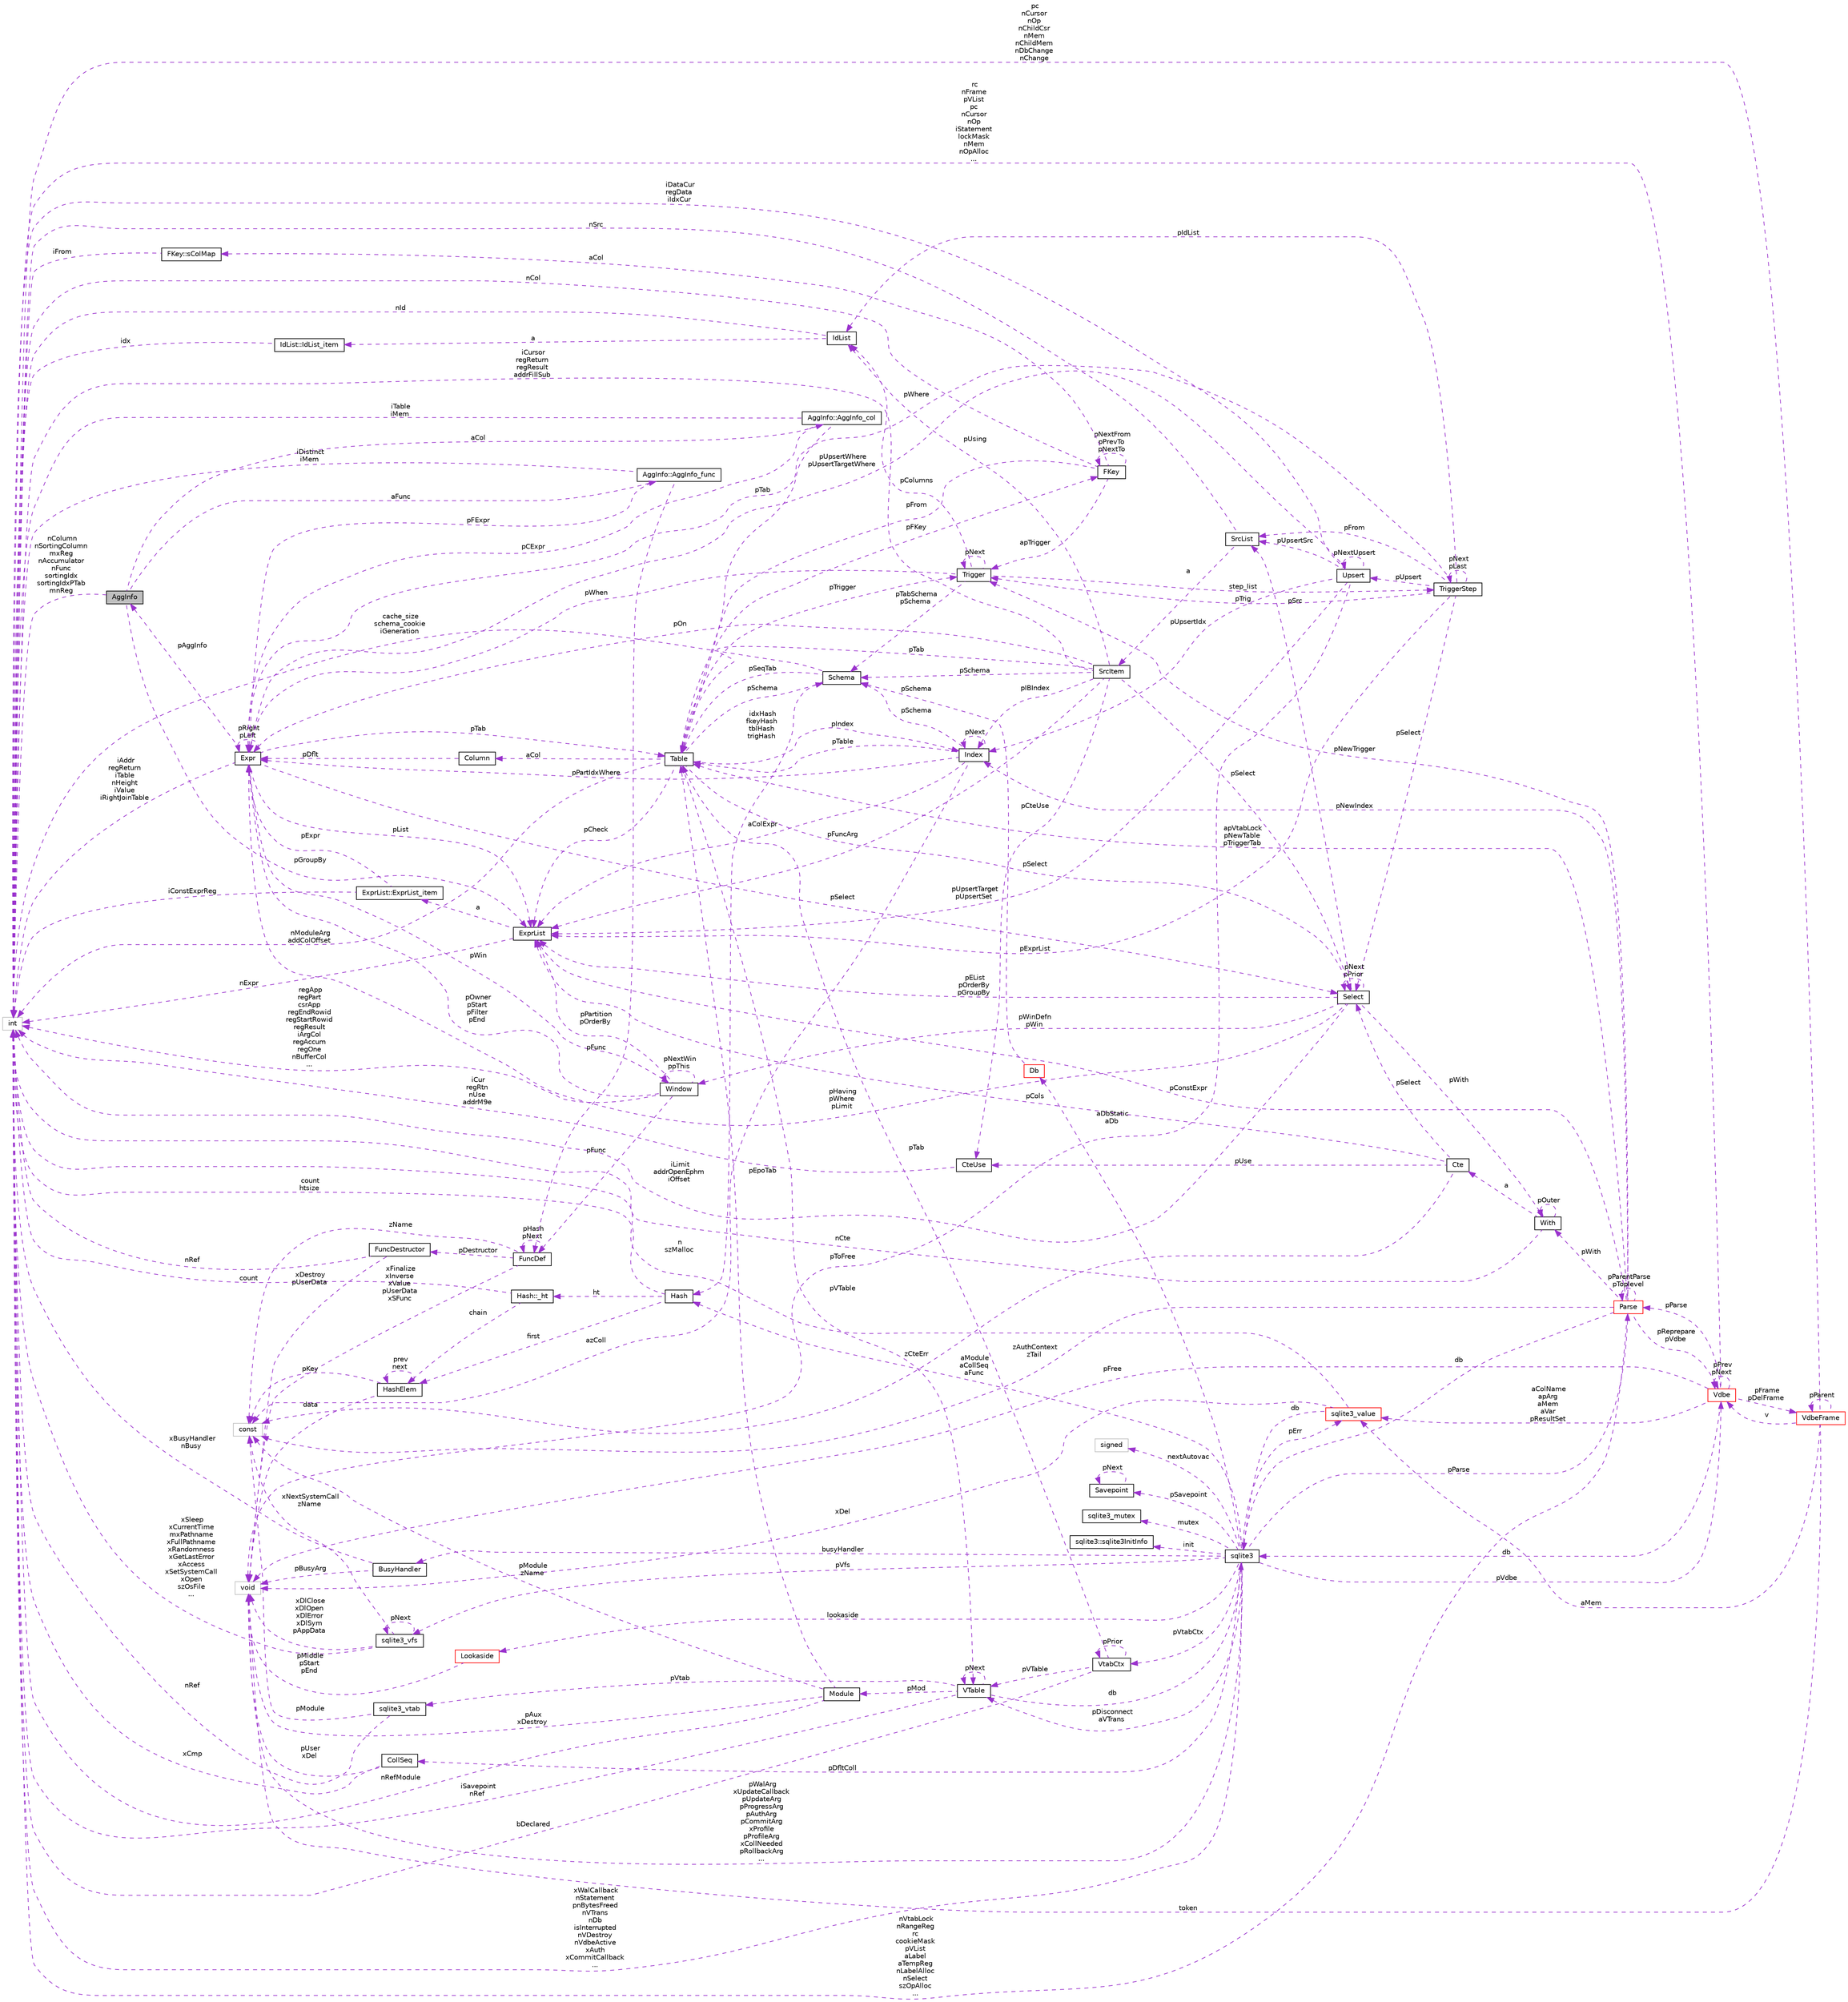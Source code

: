 digraph "AggInfo"
{
 // LATEX_PDF_SIZE
  edge [fontname="Helvetica",fontsize="10",labelfontname="Helvetica",labelfontsize="10"];
  node [fontname="Helvetica",fontsize="10",shape=record];
  rankdir="LR";
  Node1 [label="AggInfo",height=0.2,width=0.4,color="black", fillcolor="grey75", style="filled", fontcolor="black",tooltip=" "];
  Node2 -> Node1 [dir="back",color="darkorchid3",fontsize="10",style="dashed",label=" aCol" ];
  Node2 [label="AggInfo::AggInfo_col",height=0.2,width=0.4,color="black", fillcolor="white", style="filled",URL="$structAggInfo_1_1AggInfo__col.html",tooltip=" "];
  Node3 -> Node2 [dir="back",color="darkorchid3",fontsize="10",style="dashed",label=" pCExpr" ];
  Node3 [label="Expr",height=0.2,width=0.4,color="black", fillcolor="white", style="filled",URL="$structExpr.html",tooltip=" "];
  Node1 -> Node3 [dir="back",color="darkorchid3",fontsize="10",style="dashed",label=" pAggInfo" ];
  Node3 -> Node3 [dir="back",color="darkorchid3",fontsize="10",style="dashed",label=" pRight\npLeft" ];
  Node4 -> Node3 [dir="back",color="darkorchid3",fontsize="10",style="dashed",label=" iAddr\nregReturn\niTable\nnHeight\niValue\niRightJoinTable" ];
  Node4 [label="int",height=0.2,width=0.4,color="grey75", fillcolor="white", style="filled",tooltip=" "];
  Node5 -> Node3 [dir="back",color="darkorchid3",fontsize="10",style="dashed",label=" pTab" ];
  Node5 [label="Table",height=0.2,width=0.4,color="black", fillcolor="white", style="filled",URL="$structTable.html",tooltip=" "];
  Node6 -> Node5 [dir="back",color="darkorchid3",fontsize="10",style="dashed",label=" pSchema" ];
  Node6 [label="Schema",height=0.2,width=0.4,color="black", fillcolor="white", style="filled",URL="$structSchema.html",tooltip=" "];
  Node4 -> Node6 [dir="back",color="darkorchid3",fontsize="10",style="dashed",label=" cache_size\nschema_cookie\niGeneration" ];
  Node5 -> Node6 [dir="back",color="darkorchid3",fontsize="10",style="dashed",label=" pSeqTab" ];
  Node7 -> Node6 [dir="back",color="darkorchid3",fontsize="10",style="dashed",label=" idxHash\nfkeyHash\ntblHash\ntrigHash" ];
  Node7 [label="Hash",height=0.2,width=0.4,color="black", fillcolor="white", style="filled",URL="$structHash.html",tooltip=" "];
  Node8 -> Node7 [dir="back",color="darkorchid3",fontsize="10",style="dashed",label=" ht" ];
  Node8 [label="Hash::_ht",height=0.2,width=0.4,color="black", fillcolor="white", style="filled",URL="$structHash_1_1__ht.html",tooltip=" "];
  Node4 -> Node8 [dir="back",color="darkorchid3",fontsize="10",style="dashed",label=" count" ];
  Node9 -> Node8 [dir="back",color="darkorchid3",fontsize="10",style="dashed",label=" chain" ];
  Node9 [label="HashElem",height=0.2,width=0.4,color="black", fillcolor="white", style="filled",URL="$structHashElem.html",tooltip=" "];
  Node10 -> Node9 [dir="back",color="darkorchid3",fontsize="10",style="dashed",label=" data" ];
  Node10 [label="void",height=0.2,width=0.4,color="grey75", fillcolor="white", style="filled",tooltip=" "];
  Node9 -> Node9 [dir="back",color="darkorchid3",fontsize="10",style="dashed",label=" prev\nnext" ];
  Node11 -> Node9 [dir="back",color="darkorchid3",fontsize="10",style="dashed",label=" pKey" ];
  Node11 [label="const",height=0.2,width=0.4,color="grey75", fillcolor="white", style="filled",tooltip=" "];
  Node4 -> Node7 [dir="back",color="darkorchid3",fontsize="10",style="dashed",label=" count\nhtsize" ];
  Node9 -> Node7 [dir="back",color="darkorchid3",fontsize="10",style="dashed",label=" first" ];
  Node12 -> Node5 [dir="back",color="darkorchid3",fontsize="10",style="dashed",label=" aCol" ];
  Node12 [label="Column",height=0.2,width=0.4,color="black", fillcolor="white", style="filled",URL="$structColumn.html",tooltip=" "];
  Node3 -> Node12 [dir="back",color="darkorchid3",fontsize="10",style="dashed",label=" pDflt" ];
  Node13 -> Node5 [dir="back",color="darkorchid3",fontsize="10",style="dashed",label=" pFKey" ];
  Node13 [label="FKey",height=0.2,width=0.4,color="black", fillcolor="white", style="filled",URL="$structFKey.html",tooltip=" "];
  Node14 -> Node13 [dir="back",color="darkorchid3",fontsize="10",style="dashed",label=" aCol" ];
  Node14 [label="FKey::sColMap",height=0.2,width=0.4,color="black", fillcolor="white", style="filled",URL="$structFKey_1_1sColMap.html",tooltip=" "];
  Node4 -> Node14 [dir="back",color="darkorchid3",fontsize="10",style="dashed",label=" iFrom" ];
  Node13 -> Node13 [dir="back",color="darkorchid3",fontsize="10",style="dashed",label=" pNextFrom\npPrevTo\npNextTo" ];
  Node4 -> Node13 [dir="back",color="darkorchid3",fontsize="10",style="dashed",label=" nCol" ];
  Node5 -> Node13 [dir="back",color="darkorchid3",fontsize="10",style="dashed",label=" pFrom" ];
  Node15 -> Node13 [dir="back",color="darkorchid3",fontsize="10",style="dashed",label=" apTrigger" ];
  Node15 [label="Trigger",height=0.2,width=0.4,color="black", fillcolor="white", style="filled",URL="$structTrigger.html",tooltip=" "];
  Node16 -> Node15 [dir="back",color="darkorchid3",fontsize="10",style="dashed",label=" step_list" ];
  Node16 [label="TriggerStep",height=0.2,width=0.4,color="black", fillcolor="white", style="filled",URL="$structTriggerStep.html",tooltip=" "];
  Node16 -> Node16 [dir="back",color="darkorchid3",fontsize="10",style="dashed",label=" pNext\npLast" ];
  Node3 -> Node16 [dir="back",color="darkorchid3",fontsize="10",style="dashed",label=" pWhere" ];
  Node17 -> Node16 [dir="back",color="darkorchid3",fontsize="10",style="dashed",label=" pIdList" ];
  Node17 [label="IdList",height=0.2,width=0.4,color="black", fillcolor="white", style="filled",URL="$structIdList.html",tooltip=" "];
  Node18 -> Node17 [dir="back",color="darkorchid3",fontsize="10",style="dashed",label=" a" ];
  Node18 [label="IdList::IdList_item",height=0.2,width=0.4,color="black", fillcolor="white", style="filled",URL="$structIdList_1_1IdList__item.html",tooltip=" "];
  Node4 -> Node18 [dir="back",color="darkorchid3",fontsize="10",style="dashed",label=" idx" ];
  Node4 -> Node17 [dir="back",color="darkorchid3",fontsize="10",style="dashed",label=" nId" ];
  Node19 -> Node16 [dir="back",color="darkorchid3",fontsize="10",style="dashed",label=" pSelect" ];
  Node19 [label="Select",height=0.2,width=0.4,color="black", fillcolor="white", style="filled",URL="$structSelect.html",tooltip=" "];
  Node3 -> Node19 [dir="back",color="darkorchid3",fontsize="10",style="dashed",label=" pHaving\npWhere\npLimit" ];
  Node20 -> Node19 [dir="back",color="darkorchid3",fontsize="10",style="dashed",label=" pWith" ];
  Node20 [label="With",height=0.2,width=0.4,color="black", fillcolor="white", style="filled",URL="$structWith.html",tooltip=" "];
  Node21 -> Node20 [dir="back",color="darkorchid3",fontsize="10",style="dashed",label=" a" ];
  Node21 [label="Cte",height=0.2,width=0.4,color="black", fillcolor="white", style="filled",URL="$structCte.html",tooltip=" "];
  Node22 -> Node21 [dir="back",color="darkorchid3",fontsize="10",style="dashed",label=" pUse" ];
  Node22 [label="CteUse",height=0.2,width=0.4,color="black", fillcolor="white", style="filled",URL="$structCteUse.html",tooltip=" "];
  Node4 -> Node22 [dir="back",color="darkorchid3",fontsize="10",style="dashed",label=" iCur\nregRtn\nnUse\naddrM9e" ];
  Node19 -> Node21 [dir="back",color="darkorchid3",fontsize="10",style="dashed",label=" pSelect" ];
  Node11 -> Node21 [dir="back",color="darkorchid3",fontsize="10",style="dashed",label=" zCteErr" ];
  Node23 -> Node21 [dir="back",color="darkorchid3",fontsize="10",style="dashed",label=" pCols" ];
  Node23 [label="ExprList",height=0.2,width=0.4,color="black", fillcolor="white", style="filled",URL="$structExprList.html",tooltip=" "];
  Node24 -> Node23 [dir="back",color="darkorchid3",fontsize="10",style="dashed",label=" a" ];
  Node24 [label="ExprList::ExprList_item",height=0.2,width=0.4,color="black", fillcolor="white", style="filled",URL="$structExprList_1_1ExprList__item.html",tooltip=" "];
  Node3 -> Node24 [dir="back",color="darkorchid3",fontsize="10",style="dashed",label=" pExpr" ];
  Node4 -> Node24 [dir="back",color="darkorchid3",fontsize="10",style="dashed",label=" iConstExprReg" ];
  Node4 -> Node23 [dir="back",color="darkorchid3",fontsize="10",style="dashed",label=" nExpr" ];
  Node20 -> Node20 [dir="back",color="darkorchid3",fontsize="10",style="dashed",label=" pOuter" ];
  Node4 -> Node20 [dir="back",color="darkorchid3",fontsize="10",style="dashed",label=" nCte" ];
  Node4 -> Node19 [dir="back",color="darkorchid3",fontsize="10",style="dashed",label=" iLimit\naddrOpenEphm\niOffset" ];
  Node19 -> Node19 [dir="back",color="darkorchid3",fontsize="10",style="dashed",label=" pNext\npPrior" ];
  Node25 -> Node19 [dir="back",color="darkorchid3",fontsize="10",style="dashed",label=" pSrc" ];
  Node25 [label="SrcList",height=0.2,width=0.4,color="black", fillcolor="white", style="filled",URL="$structSrcList.html",tooltip=" "];
  Node26 -> Node25 [dir="back",color="darkorchid3",fontsize="10",style="dashed",label=" a" ];
  Node26 [label="SrcItem",height=0.2,width=0.4,color="black", fillcolor="white", style="filled",URL="$structSrcItem.html",tooltip=" "];
  Node6 -> Node26 [dir="back",color="darkorchid3",fontsize="10",style="dashed",label=" pSchema" ];
  Node22 -> Node26 [dir="back",color="darkorchid3",fontsize="10",style="dashed",label=" pCteUse" ];
  Node3 -> Node26 [dir="back",color="darkorchid3",fontsize="10",style="dashed",label=" pOn" ];
  Node17 -> Node26 [dir="back",color="darkorchid3",fontsize="10",style="dashed",label=" pUsing" ];
  Node4 -> Node26 [dir="back",color="darkorchid3",fontsize="10",style="dashed",label=" iCursor\nregReturn\nregResult\naddrFillSub" ];
  Node5 -> Node26 [dir="back",color="darkorchid3",fontsize="10",style="dashed",label=" pTab" ];
  Node19 -> Node26 [dir="back",color="darkorchid3",fontsize="10",style="dashed",label=" pSelect" ];
  Node27 -> Node26 [dir="back",color="darkorchid3",fontsize="10",style="dashed",label=" pIBIndex" ];
  Node27 [label="Index",height=0.2,width=0.4,color="black", fillcolor="white", style="filled",URL="$structIndex.html",tooltip=" "];
  Node6 -> Node27 [dir="back",color="darkorchid3",fontsize="10",style="dashed",label=" pSchema" ];
  Node3 -> Node27 [dir="back",color="darkorchid3",fontsize="10",style="dashed",label=" pPartIdxWhere" ];
  Node5 -> Node27 [dir="back",color="darkorchid3",fontsize="10",style="dashed",label=" pTable" ];
  Node23 -> Node27 [dir="back",color="darkorchid3",fontsize="10",style="dashed",label=" aColExpr" ];
  Node11 -> Node27 [dir="back",color="darkorchid3",fontsize="10",style="dashed",label=" azColl" ];
  Node27 -> Node27 [dir="back",color="darkorchid3",fontsize="10",style="dashed",label=" pNext" ];
  Node23 -> Node26 [dir="back",color="darkorchid3",fontsize="10",style="dashed",label=" pFuncArg" ];
  Node4 -> Node25 [dir="back",color="darkorchid3",fontsize="10",style="dashed",label=" nSrc" ];
  Node23 -> Node19 [dir="back",color="darkorchid3",fontsize="10",style="dashed",label=" pEList\npOrderBy\npGroupBy" ];
  Node28 -> Node19 [dir="back",color="darkorchid3",fontsize="10",style="dashed",label=" pWinDefn\npWin" ];
  Node28 [label="Window",height=0.2,width=0.4,color="black", fillcolor="white", style="filled",URL="$structWindow.html",tooltip=" "];
  Node3 -> Node28 [dir="back",color="darkorchid3",fontsize="10",style="dashed",label=" pOwner\npStart\npFilter\npEnd" ];
  Node4 -> Node28 [dir="back",color="darkorchid3",fontsize="10",style="dashed",label=" regApp\nregPart\ncsrApp\nregEndRowid\nregStartRowid\nregResult\niArgCol\nregAccum\nregOne\nnBufferCol\n..." ];
  Node23 -> Node28 [dir="back",color="darkorchid3",fontsize="10",style="dashed",label=" pPartition\npOrderBy" ];
  Node29 -> Node28 [dir="back",color="darkorchid3",fontsize="10",style="dashed",label=" pFunc" ];
  Node29 [label="FuncDef",height=0.2,width=0.4,color="black", fillcolor="white", style="filled",URL="$structFuncDef.html",tooltip=" "];
  Node10 -> Node29 [dir="back",color="darkorchid3",fontsize="10",style="dashed",label=" xFinalize\nxInverse\nxValue\npUserData\nxSFunc" ];
  Node30 -> Node29 [dir="back",color="darkorchid3",fontsize="10",style="dashed",label=" pDestructor" ];
  Node30 [label="FuncDestructor",height=0.2,width=0.4,color="black", fillcolor="white", style="filled",URL="$structFuncDestructor.html",tooltip=" "];
  Node10 -> Node30 [dir="back",color="darkorchid3",fontsize="10",style="dashed",label=" xDestroy\npUserData" ];
  Node4 -> Node30 [dir="back",color="darkorchid3",fontsize="10",style="dashed",label=" nRef" ];
  Node11 -> Node29 [dir="back",color="darkorchid3",fontsize="10",style="dashed",label=" zName" ];
  Node29 -> Node29 [dir="back",color="darkorchid3",fontsize="10",style="dashed",label=" pHash\npNext" ];
  Node28 -> Node28 [dir="back",color="darkorchid3",fontsize="10",style="dashed",label=" pNextWin\nppThis" ];
  Node15 -> Node16 [dir="back",color="darkorchid3",fontsize="10",style="dashed",label=" pTrig" ];
  Node25 -> Node16 [dir="back",color="darkorchid3",fontsize="10",style="dashed",label=" pFrom" ];
  Node23 -> Node16 [dir="back",color="darkorchid3",fontsize="10",style="dashed",label=" pExprList" ];
  Node31 -> Node16 [dir="back",color="darkorchid3",fontsize="10",style="dashed",label=" pUpsert" ];
  Node31 [label="Upsert",height=0.2,width=0.4,color="black", fillcolor="white", style="filled",URL="$structUpsert.html",tooltip=" "];
  Node3 -> Node31 [dir="back",color="darkorchid3",fontsize="10",style="dashed",label=" pUpsertWhere\npUpsertTargetWhere" ];
  Node10 -> Node31 [dir="back",color="darkorchid3",fontsize="10",style="dashed",label=" pToFree" ];
  Node4 -> Node31 [dir="back",color="darkorchid3",fontsize="10",style="dashed",label=" iDataCur\nregData\niIdxCur" ];
  Node25 -> Node31 [dir="back",color="darkorchid3",fontsize="10",style="dashed",label=" pUpsertSrc" ];
  Node27 -> Node31 [dir="back",color="darkorchid3",fontsize="10",style="dashed",label=" pUpsertIdx" ];
  Node23 -> Node31 [dir="back",color="darkorchid3",fontsize="10",style="dashed",label=" pUpsertTarget\npUpsertSet" ];
  Node31 -> Node31 [dir="back",color="darkorchid3",fontsize="10",style="dashed",label=" pNextUpsert" ];
  Node6 -> Node15 [dir="back",color="darkorchid3",fontsize="10",style="dashed",label=" pTabSchema\npSchema" ];
  Node3 -> Node15 [dir="back",color="darkorchid3",fontsize="10",style="dashed",label=" pWhen" ];
  Node17 -> Node15 [dir="back",color="darkorchid3",fontsize="10",style="dashed",label=" pColumns" ];
  Node15 -> Node15 [dir="back",color="darkorchid3",fontsize="10",style="dashed",label=" pNext" ];
  Node32 -> Node5 [dir="back",color="darkorchid3",fontsize="10",style="dashed",label=" pVTable" ];
  Node32 [label="VTable",height=0.2,width=0.4,color="black", fillcolor="white", style="filled",URL="$structVTable.html",tooltip=" "];
  Node33 -> Node32 [dir="back",color="darkorchid3",fontsize="10",style="dashed",label=" db" ];
  Node33 [label="sqlite3",height=0.2,width=0.4,color="black", fillcolor="white", style="filled",URL="$structsqlite3.html",tooltip=" "];
  Node34 -> Node33 [dir="back",color="darkorchid3",fontsize="10",style="dashed",label=" pVdbe" ];
  Node34 [label="Vdbe",height=0.2,width=0.4,color="red", fillcolor="white", style="filled",URL="$structVdbe.html",tooltip=" "];
  Node34 -> Node34 [dir="back",color="darkorchid3",fontsize="10",style="dashed",label=" pPrev\npNext" ];
  Node33 -> Node34 [dir="back",color="darkorchid3",fontsize="10",style="dashed",label=" db" ];
  Node10 -> Node34 [dir="back",color="darkorchid3",fontsize="10",style="dashed",label=" pFree" ];
  Node35 -> Node34 [dir="back",color="darkorchid3",fontsize="10",style="dashed",label=" aColName\napArg\naMem\naVar\npResultSet" ];
  Node35 [label="sqlite3_value",height=0.2,width=0.4,color="red", fillcolor="white", style="filled",URL="$structsqlite3__value.html",tooltip=" "];
  Node33 -> Node35 [dir="back",color="darkorchid3",fontsize="10",style="dashed",label=" db" ];
  Node10 -> Node35 [dir="back",color="darkorchid3",fontsize="10",style="dashed",label=" xDel" ];
  Node4 -> Node35 [dir="back",color="darkorchid3",fontsize="10",style="dashed",label=" n\nszMalloc" ];
  Node37 -> Node34 [dir="back",color="darkorchid3",fontsize="10",style="dashed",label=" pFrame\npDelFrame" ];
  Node37 [label="VdbeFrame",height=0.2,width=0.4,color="red", fillcolor="white", style="filled",URL="$structVdbeFrame.html",tooltip=" "];
  Node34 -> Node37 [dir="back",color="darkorchid3",fontsize="10",style="dashed",label=" v" ];
  Node10 -> Node37 [dir="back",color="darkorchid3",fontsize="10",style="dashed",label=" token" ];
  Node35 -> Node37 [dir="back",color="darkorchid3",fontsize="10",style="dashed",label=" aMem" ];
  Node37 -> Node37 [dir="back",color="darkorchid3",fontsize="10",style="dashed",label=" pParent" ];
  Node4 -> Node37 [dir="back",color="darkorchid3",fontsize="10",style="dashed",label=" pc\nnCursor\nnOp\nnChildCsr\nnMem\nnChildMem\nnDbChange\nnChange" ];
  Node4 -> Node34 [dir="back",color="darkorchid3",fontsize="10",style="dashed",label=" rc\nnFrame\npVList\npc\nnCursor\nnOp\niStatement\nlockMask\nnMem\nnOpAlloc\n..." ];
  Node77 -> Node34 [dir="back",color="darkorchid3",fontsize="10",style="dashed",label=" pParse" ];
  Node77 [label="Parse",height=0.2,width=0.4,color="red", fillcolor="white", style="filled",URL="$structParse.html",tooltip=" "];
  Node34 -> Node77 [dir="back",color="darkorchid3",fontsize="10",style="dashed",label=" pReprepare\npVdbe" ];
  Node33 -> Node77 [dir="back",color="darkorchid3",fontsize="10",style="dashed",label=" db" ];
  Node20 -> Node77 [dir="back",color="darkorchid3",fontsize="10",style="dashed",label=" pWith" ];
  Node4 -> Node77 [dir="back",color="darkorchid3",fontsize="10",style="dashed",label=" nVtabLock\nnRangeReg\nrc\ncookieMask\npVList\naLabel\naTempReg\nnLabelAlloc\nnSelect\nszOpAlloc\n..." ];
  Node5 -> Node77 [dir="back",color="darkorchid3",fontsize="10",style="dashed",label=" apVtabLock\npNewTable\npTriggerTab" ];
  Node15 -> Node77 [dir="back",color="darkorchid3",fontsize="10",style="dashed",label=" pNewTrigger" ];
  Node27 -> Node77 [dir="back",color="darkorchid3",fontsize="10",style="dashed",label=" pNewIndex" ];
  Node11 -> Node77 [dir="back",color="darkorchid3",fontsize="10",style="dashed",label=" zAuthContext\nzTail" ];
  Node23 -> Node77 [dir="back",color="darkorchid3",fontsize="10",style="dashed",label=" pConstExpr" ];
  Node77 -> Node77 [dir="back",color="darkorchid3",fontsize="10",style="dashed",label=" pParentParse\npToplevel" ];
  Node98 -> Node33 [dir="back",color="darkorchid3",fontsize="10",style="dashed",label=" pSavepoint" ];
  Node98 [label="Savepoint",height=0.2,width=0.4,color="black", fillcolor="white", style="filled",URL="$structSavepoint.html",tooltip=" "];
  Node98 -> Node98 [dir="back",color="darkorchid3",fontsize="10",style="dashed",label=" pNext" ];
  Node10 -> Node33 [dir="back",color="darkorchid3",fontsize="10",style="dashed",label=" pWalArg\nxUpdateCallback\npUpdateArg\npProgressArg\npAuthArg\npCommitArg\nxProfile\npProfileArg\nxCollNeeded\npRollbackArg\n..." ];
  Node99 -> Node33 [dir="back",color="darkorchid3",fontsize="10",style="dashed",label=" lookaside" ];
  Node99 [label="Lookaside",height=0.2,width=0.4,color="red", fillcolor="white", style="filled",URL="$structLookaside.html",tooltip=" "];
  Node10 -> Node99 [dir="back",color="darkorchid3",fontsize="10",style="dashed",label=" pMiddle\npStart\npEnd" ];
  Node35 -> Node33 [dir="back",color="darkorchid3",fontsize="10",style="dashed",label=" pErr" ];
  Node44 -> Node33 [dir="back",color="darkorchid3",fontsize="10",style="dashed",label=" mutex" ];
  Node44 [label="sqlite3_mutex",height=0.2,width=0.4,color="black", fillcolor="white", style="filled",URL="$structsqlite3__mutex.html",tooltip=" "];
  Node54 -> Node33 [dir="back",color="darkorchid3",fontsize="10",style="dashed",label=" pVfs" ];
  Node54 [label="sqlite3_vfs",height=0.2,width=0.4,color="black", fillcolor="white", style="filled",URL="$structsqlite3__vfs.html",tooltip=" "];
  Node10 -> Node54 [dir="back",color="darkorchid3",fontsize="10",style="dashed",label=" xDlClose\nxDlOpen\nxDlError\nxDlSym\npAppData" ];
  Node54 -> Node54 [dir="back",color="darkorchid3",fontsize="10",style="dashed",label=" pNext" ];
  Node4 -> Node54 [dir="back",color="darkorchid3",fontsize="10",style="dashed",label=" xSleep\nxCurrentTime\nmxPathname\nxFullPathname\nxRandomness\nxGetLastError\nxAccess\nxSetSystemCall\nxOpen\nszOsFile\n..." ];
  Node11 -> Node54 [dir="back",color="darkorchid3",fontsize="10",style="dashed",label=" xNextSystemCall\nzName" ];
  Node101 -> Node33 [dir="back",color="darkorchid3",fontsize="10",style="dashed",label=" init" ];
  Node101 [label="sqlite3::sqlite3InitInfo",height=0.2,width=0.4,color="black", fillcolor="white", style="filled",URL="$structsqlite3_1_1sqlite3InitInfo.html",tooltip=" "];
  Node102 -> Node33 [dir="back",color="darkorchid3",fontsize="10",style="dashed",label=" busyHandler" ];
  Node102 [label="BusyHandler",height=0.2,width=0.4,color="black", fillcolor="white", style="filled",URL="$structBusyHandler.html",tooltip=" "];
  Node10 -> Node102 [dir="back",color="darkorchid3",fontsize="10",style="dashed",label=" pBusyArg" ];
  Node4 -> Node102 [dir="back",color="darkorchid3",fontsize="10",style="dashed",label=" xBusyHandler\nnBusy" ];
  Node103 -> Node33 [dir="back",color="darkorchid3",fontsize="10",style="dashed",label=" pVtabCtx" ];
  Node103 [label="VtabCtx",height=0.2,width=0.4,color="black", fillcolor="white", style="filled",URL="$structVtabCtx.html",tooltip=" "];
  Node103 -> Node103 [dir="back",color="darkorchid3",fontsize="10",style="dashed",label=" pPrior" ];
  Node4 -> Node103 [dir="back",color="darkorchid3",fontsize="10",style="dashed",label=" bDeclared" ];
  Node32 -> Node103 [dir="back",color="darkorchid3",fontsize="10",style="dashed",label=" pVTable" ];
  Node5 -> Node103 [dir="back",color="darkorchid3",fontsize="10",style="dashed",label=" pTab" ];
  Node59 -> Node33 [dir="back",color="darkorchid3",fontsize="10",style="dashed",label=" pDfltColl" ];
  Node59 [label="CollSeq",height=0.2,width=0.4,color="black", fillcolor="white", style="filled",URL="$structCollSeq.html",tooltip=" "];
  Node10 -> Node59 [dir="back",color="darkorchid3",fontsize="10",style="dashed",label=" pUser\nxDel" ];
  Node4 -> Node59 [dir="back",color="darkorchid3",fontsize="10",style="dashed",label=" xCmp" ];
  Node32 -> Node33 [dir="back",color="darkorchid3",fontsize="10",style="dashed",label=" pDisconnect\naVTrans" ];
  Node4 -> Node33 [dir="back",color="darkorchid3",fontsize="10",style="dashed",label=" xWalCallback\nnStatement\npnBytesFreed\nnVTrans\nnDb\nisInterrupted\nnVDestroy\nnVdbeActive\nxAuth\nxCommitCallback\n..." ];
  Node76 -> Node33 [dir="back",color="darkorchid3",fontsize="10",style="dashed",label=" nextAutovac" ];
  Node76 [label="signed",height=0.2,width=0.4,color="grey75", fillcolor="white", style="filled",tooltip=" "];
  Node104 -> Node33 [dir="back",color="darkorchid3",fontsize="10",style="dashed",label=" aDbStatic\naDb" ];
  Node104 [label="Db",height=0.2,width=0.4,color="red", fillcolor="white", style="filled",URL="$structDb.html",tooltip=" "];
  Node6 -> Node104 [dir="back",color="darkorchid3",fontsize="10",style="dashed",label=" pSchema" ];
  Node7 -> Node33 [dir="back",color="darkorchid3",fontsize="10",style="dashed",label=" aModule\naCollSeq\naFunc" ];
  Node77 -> Node33 [dir="back",color="darkorchid3",fontsize="10",style="dashed",label=" pParse" ];
  Node32 -> Node32 [dir="back",color="darkorchid3",fontsize="10",style="dashed",label=" pNext" ];
  Node4 -> Node32 [dir="back",color="darkorchid3",fontsize="10",style="dashed",label=" iSavepoint\nnRef" ];
  Node105 -> Node32 [dir="back",color="darkorchid3",fontsize="10",style="dashed",label=" pMod" ];
  Node105 [label="Module",height=0.2,width=0.4,color="black", fillcolor="white", style="filled",URL="$structModule.html",tooltip=" "];
  Node10 -> Node105 [dir="back",color="darkorchid3",fontsize="10",style="dashed",label=" pAux\nxDestroy" ];
  Node4 -> Node105 [dir="back",color="darkorchid3",fontsize="10",style="dashed",label=" nRefModule" ];
  Node5 -> Node105 [dir="back",color="darkorchid3",fontsize="10",style="dashed",label=" pEpoTab" ];
  Node11 -> Node105 [dir="back",color="darkorchid3",fontsize="10",style="dashed",label=" pModule\nzName" ];
  Node61 -> Node32 [dir="back",color="darkorchid3",fontsize="10",style="dashed",label=" pVtab" ];
  Node61 [label="sqlite3_vtab",height=0.2,width=0.4,color="black", fillcolor="white", style="filled",URL="$structsqlite3__vtab.html",tooltip=" "];
  Node4 -> Node61 [dir="back",color="darkorchid3",fontsize="10",style="dashed",label=" nRef" ];
  Node11 -> Node61 [dir="back",color="darkorchid3",fontsize="10",style="dashed",label=" pModule" ];
  Node4 -> Node5 [dir="back",color="darkorchid3",fontsize="10",style="dashed",label=" nModuleArg\naddColOffset" ];
  Node15 -> Node5 [dir="back",color="darkorchid3",fontsize="10",style="dashed",label=" pTrigger" ];
  Node19 -> Node5 [dir="back",color="darkorchid3",fontsize="10",style="dashed",label=" pSelect" ];
  Node23 -> Node5 [dir="back",color="darkorchid3",fontsize="10",style="dashed",label=" pCheck" ];
  Node27 -> Node5 [dir="back",color="darkorchid3",fontsize="10",style="dashed",label=" pIndex" ];
  Node19 -> Node3 [dir="back",color="darkorchid3",fontsize="10",style="dashed",label=" pSelect" ];
  Node23 -> Node3 [dir="back",color="darkorchid3",fontsize="10",style="dashed",label=" pList" ];
  Node28 -> Node3 [dir="back",color="darkorchid3",fontsize="10",style="dashed",label=" pWin" ];
  Node4 -> Node2 [dir="back",color="darkorchid3",fontsize="10",style="dashed",label=" iTable\niMem" ];
  Node5 -> Node2 [dir="back",color="darkorchid3",fontsize="10",style="dashed",label=" pTab" ];
  Node4 -> Node1 [dir="back",color="darkorchid3",fontsize="10",style="dashed",label=" nColumn\nnSortingColumn\nmxReg\nnAccumulator\nnFunc\nsortingIdx\nsortingIdxPTab\nmnReg" ];
  Node106 -> Node1 [dir="back",color="darkorchid3",fontsize="10",style="dashed",label=" aFunc" ];
  Node106 [label="AggInfo::AggInfo_func",height=0.2,width=0.4,color="black", fillcolor="white", style="filled",URL="$structAggInfo_1_1AggInfo__func.html",tooltip=" "];
  Node3 -> Node106 [dir="back",color="darkorchid3",fontsize="10",style="dashed",label=" pFExpr" ];
  Node4 -> Node106 [dir="back",color="darkorchid3",fontsize="10",style="dashed",label=" iDistinct\niMem" ];
  Node29 -> Node106 [dir="back",color="darkorchid3",fontsize="10",style="dashed",label=" pFunc" ];
  Node23 -> Node1 [dir="back",color="darkorchid3",fontsize="10",style="dashed",label=" pGroupBy" ];
}
